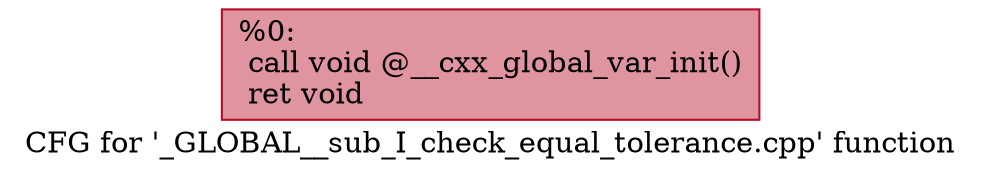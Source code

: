 digraph "CFG for '_GLOBAL__sub_I_check_equal_tolerance.cpp' function" {
	label="CFG for '_GLOBAL__sub_I_check_equal_tolerance.cpp' function";

	Node0x228f2610ad0 [shape=record,color="#b70d28ff", style=filled, fillcolor="#b70d2870",label="{%0:\l  call void @__cxx_global_var_init()\l  ret void\l}"];
}
